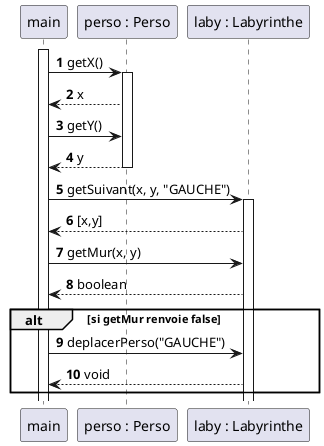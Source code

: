 @startuml

autonumber

participant "main" as m
participant "perso : Perso" as p
participant "laby : Labyrinthe" as l

activate m

m -> p : getX()
activate p
m <-- p : x

m -> p : getY()
m <-- p : y
deactivate p

m -> l : getSuivant(x, y, "GAUCHE")
activate l
m <-- l : [x,y]
m -> l : getMur(x, y)
m <-- l : boolean

alt si getMur renvoie false
m -> l : deplacerPerso("GAUCHE")
m <-- l : void
end



@enduml